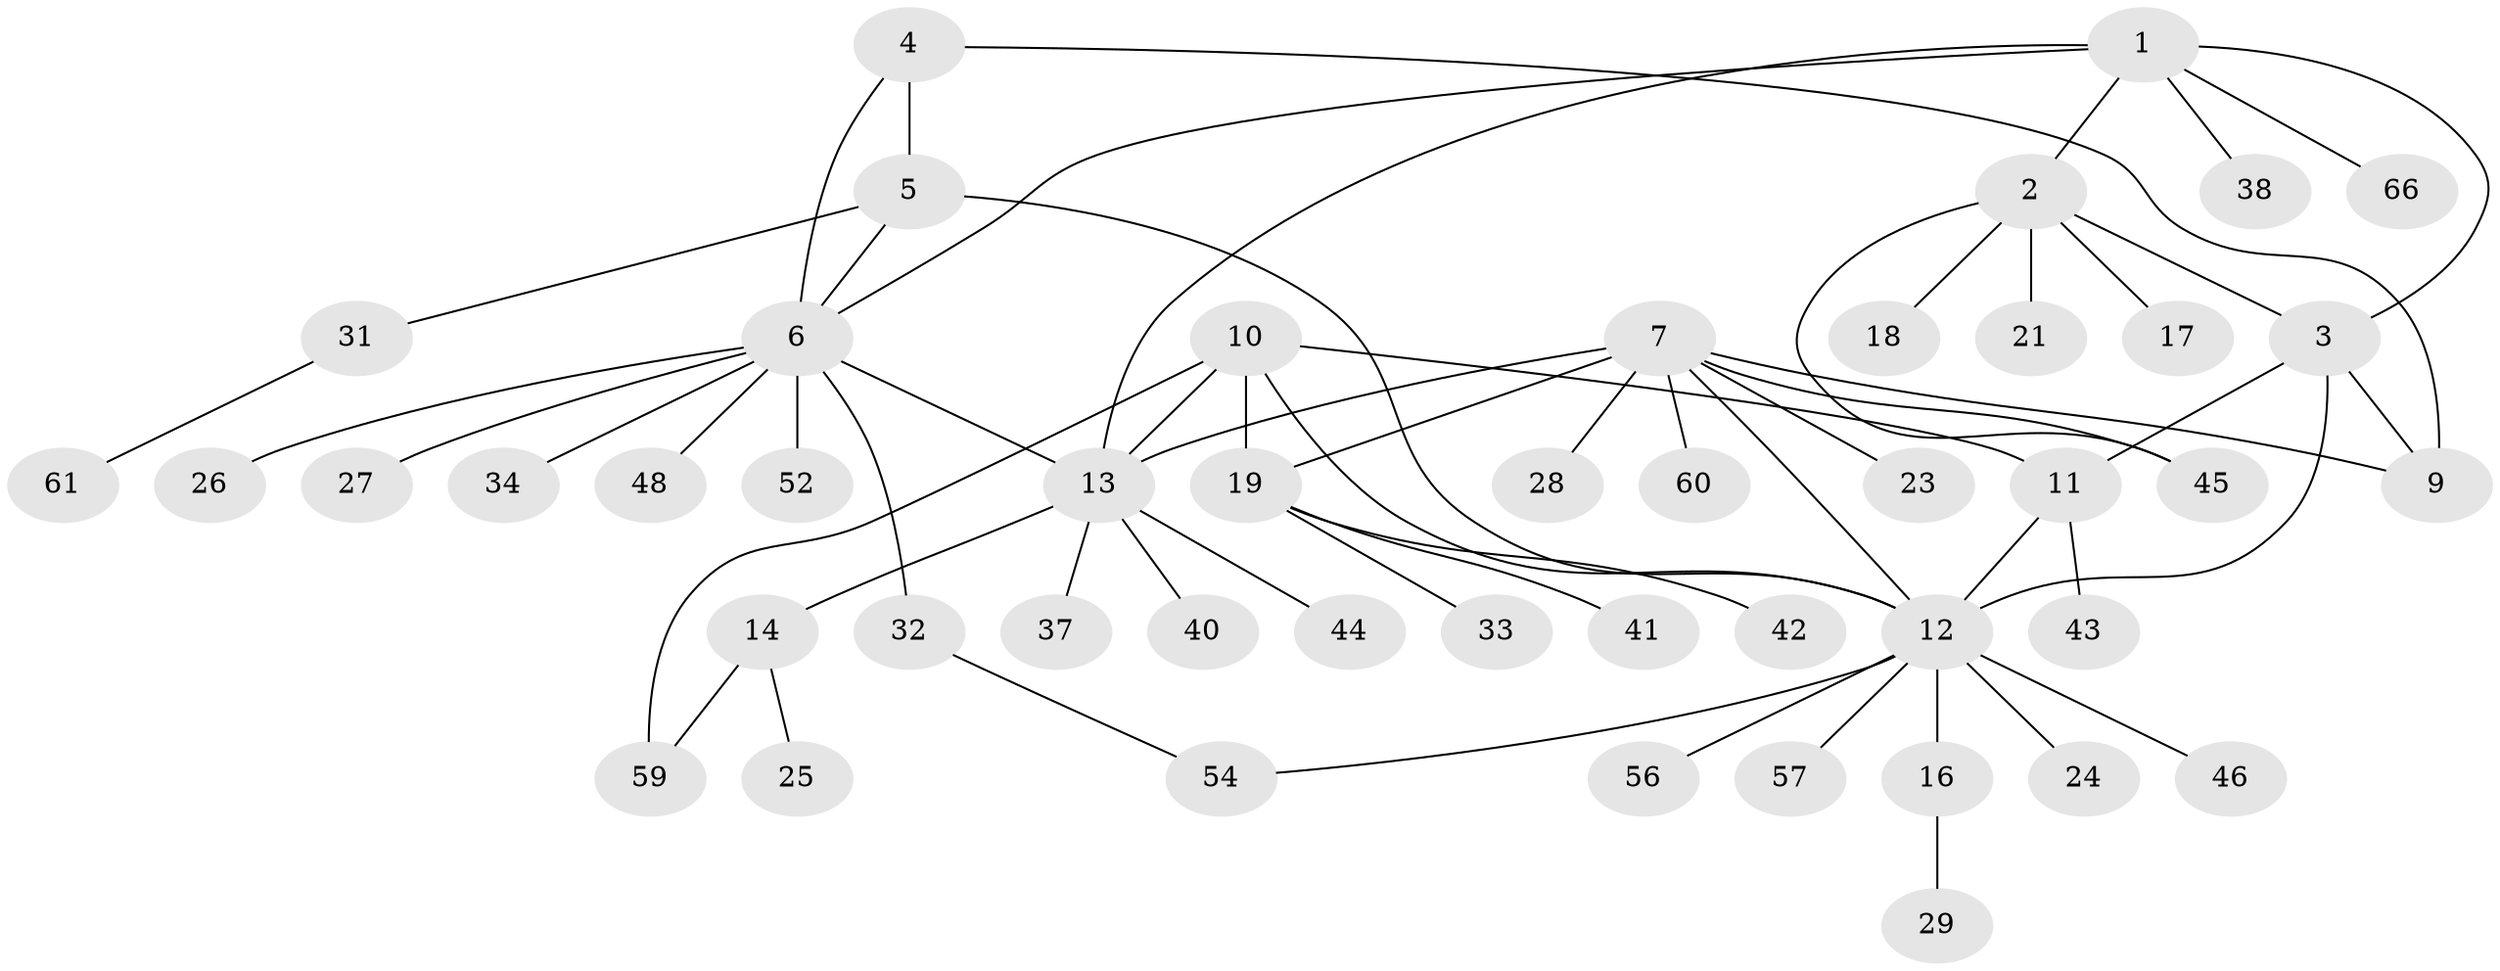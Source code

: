 // Generated by graph-tools (version 1.1) at 2025/24/03/03/25 07:24:15]
// undirected, 47 vertices, 60 edges
graph export_dot {
graph [start="1"]
  node [color=gray90,style=filled];
  1 [super="+22"];
  2 [super="+63"];
  3 [super="+35"];
  4;
  5 [super="+49"];
  6 [super="+36"];
  7 [super="+8"];
  9 [super="+62"];
  10 [super="+30"];
  11 [super="+55"];
  12 [super="+20"];
  13 [super="+15"];
  14 [super="+51"];
  16 [super="+53"];
  17;
  18 [super="+50"];
  19 [super="+47"];
  21;
  23;
  24;
  25;
  26;
  27;
  28;
  29;
  31 [super="+39"];
  32;
  33 [super="+58"];
  34;
  37;
  38;
  40;
  41;
  42;
  43;
  44;
  45;
  46;
  48;
  52;
  54;
  56 [super="+64"];
  57;
  59 [super="+65"];
  60;
  61;
  66;
  1 -- 2;
  1 -- 3;
  1 -- 6;
  1 -- 13;
  1 -- 38;
  1 -- 66;
  2 -- 3;
  2 -- 17;
  2 -- 18;
  2 -- 21;
  2 -- 45;
  3 -- 9;
  3 -- 12;
  3 -- 11;
  4 -- 5;
  4 -- 6;
  4 -- 9;
  5 -- 6;
  5 -- 12;
  5 -- 31;
  6 -- 13;
  6 -- 26;
  6 -- 27;
  6 -- 32;
  6 -- 34;
  6 -- 52;
  6 -- 48;
  7 -- 9 [weight=2];
  7 -- 12;
  7 -- 19;
  7 -- 23;
  7 -- 28;
  7 -- 60;
  7 -- 13;
  7 -- 45;
  10 -- 11;
  10 -- 12;
  10 -- 13;
  10 -- 59;
  10 -- 19;
  11 -- 12;
  11 -- 43;
  12 -- 16;
  12 -- 24;
  12 -- 46;
  12 -- 54;
  12 -- 56;
  12 -- 57;
  13 -- 14 [weight=2];
  13 -- 40;
  13 -- 44;
  13 -- 37;
  14 -- 25;
  14 -- 59;
  16 -- 29;
  19 -- 33;
  19 -- 41;
  19 -- 42;
  31 -- 61;
  32 -- 54;
}
